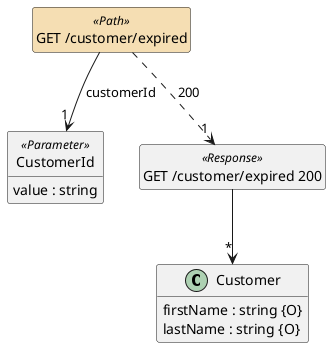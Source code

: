 @startuml
hide <<Path>> circle
hide <<Response>> circle
hide <<Parameter>> circle
hide empty methods
hide empty fields
skinparam class {
BackgroundColor<<Path>> Wheat
}
set namespaceSeparator none

class "Customer" {
  {field} firstName : string {O}
  {field} lastName : string {O}
}

class "CustomerId" <<Parameter>>  {
  {field} value : string
}

class "GET /customer/expired" <<Path>>  {
}

class "GET /customer/expired 200" <<Response>>  {
}

"GET /customer/expired" --> "1" "CustomerId"  :  "customerId"

"GET /customer/expired 200" --> "*" "Customer"

"GET /customer/expired" ..> "1" "GET /customer/expired 200"  :  "200"

@enduml